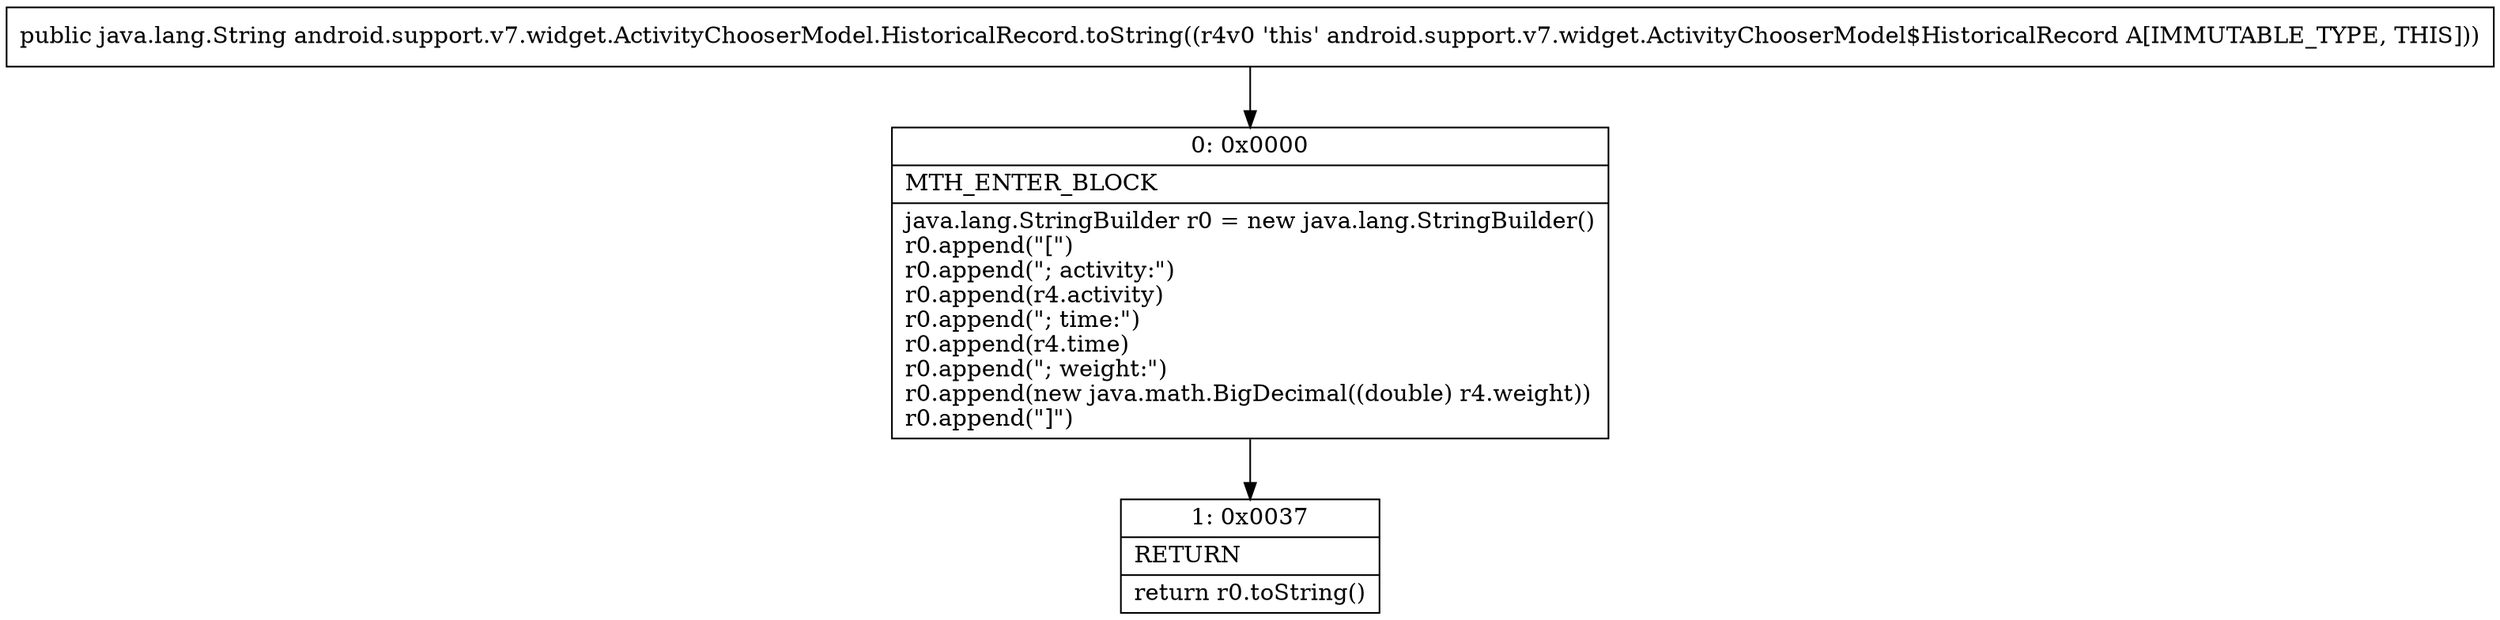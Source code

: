 digraph "CFG forandroid.support.v7.widget.ActivityChooserModel.HistoricalRecord.toString()Ljava\/lang\/String;" {
Node_0 [shape=record,label="{0\:\ 0x0000|MTH_ENTER_BLOCK\l|java.lang.StringBuilder r0 = new java.lang.StringBuilder()\lr0.append(\"[\")\lr0.append(\"; activity:\")\lr0.append(r4.activity)\lr0.append(\"; time:\")\lr0.append(r4.time)\lr0.append(\"; weight:\")\lr0.append(new java.math.BigDecimal((double) r4.weight))\lr0.append(\"]\")\l}"];
Node_1 [shape=record,label="{1\:\ 0x0037|RETURN\l|return r0.toString()\l}"];
MethodNode[shape=record,label="{public java.lang.String android.support.v7.widget.ActivityChooserModel.HistoricalRecord.toString((r4v0 'this' android.support.v7.widget.ActivityChooserModel$HistoricalRecord A[IMMUTABLE_TYPE, THIS])) }"];
MethodNode -> Node_0;
Node_0 -> Node_1;
}

